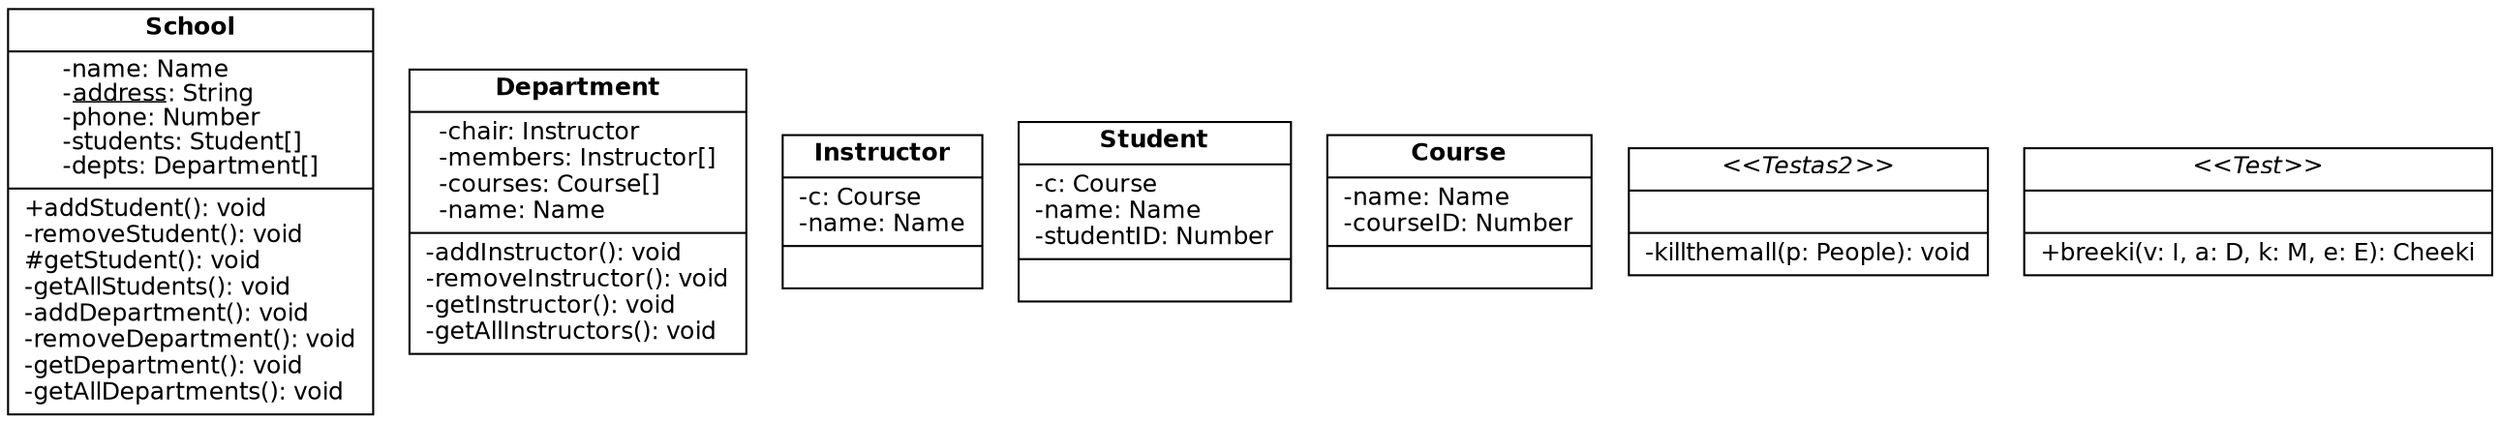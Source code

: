 digraph {
fontname = "Bitstream Vera Sans"
fontsize = 12
node [
fontname = "Bitstream Vera Sans"
fontsize = 12
shape = "record"
]
edge [
fontname = "Bitstream Vera Sans"
fontsize = 12
]
1 [ label = <{<b>School</b>|-name: Name<br align="left"/>-<u>address</u>: String<br align="left"/>-phone: Number<br align="left"/>-students: Student[]<br align="left"/>-depts: Department[]<br align="left"/>|+addStudent(): void<br align="left"/>-removeStudent(): void<br align="left"/>#getStudent(): void<br align="left"/>-getAllStudents(): void<br align="left"/>-addDepartment(): void<br align="left"/>-removeDepartment(): void<br align="left"/>-getDepartment(): void<br align="left"/>-getAllDepartments(): void<br align="left"/>}>]
2 [ label = <{<b>Department</b>|-chair: Instructor<br align="left"/>-members: Instructor[]<br align="left"/>-courses: Course[]<br align="left"/>-name: Name<br align="left"/>|-addInstructor(): void<br align="left"/>-removeInstructor(): void<br align="left"/>-getInstructor(): void<br align="left"/>-getAllInstructors(): void<br align="left"/>}>]
3 [ label = <{<b>Instructor</b>|-c: Course<br align="left"/>-name: Name<br align="left"/>|}>]
4 [ label = <{<b>Student</b>|-c: Course<br align="left"/>-name: Name<br align="left"/>-studentID: Number<br align="left"/>|}>]
5 [ label = <{<b>Course</b>|-name: Name<br align="left"/>-courseID: Number<br align="left"/>|}>]
6 [ label = <{&lt;&lt;<i>Testas2</i>&gt;&gt;||-killthemall(p: People): void<br align="left"/>}>]
7 [ label = <{&lt;&lt;<i>Test</i>&gt;&gt;||+breeki(v: I, a: D, k: M, e: E): Cheeki<br align="left"/>}>]
}
